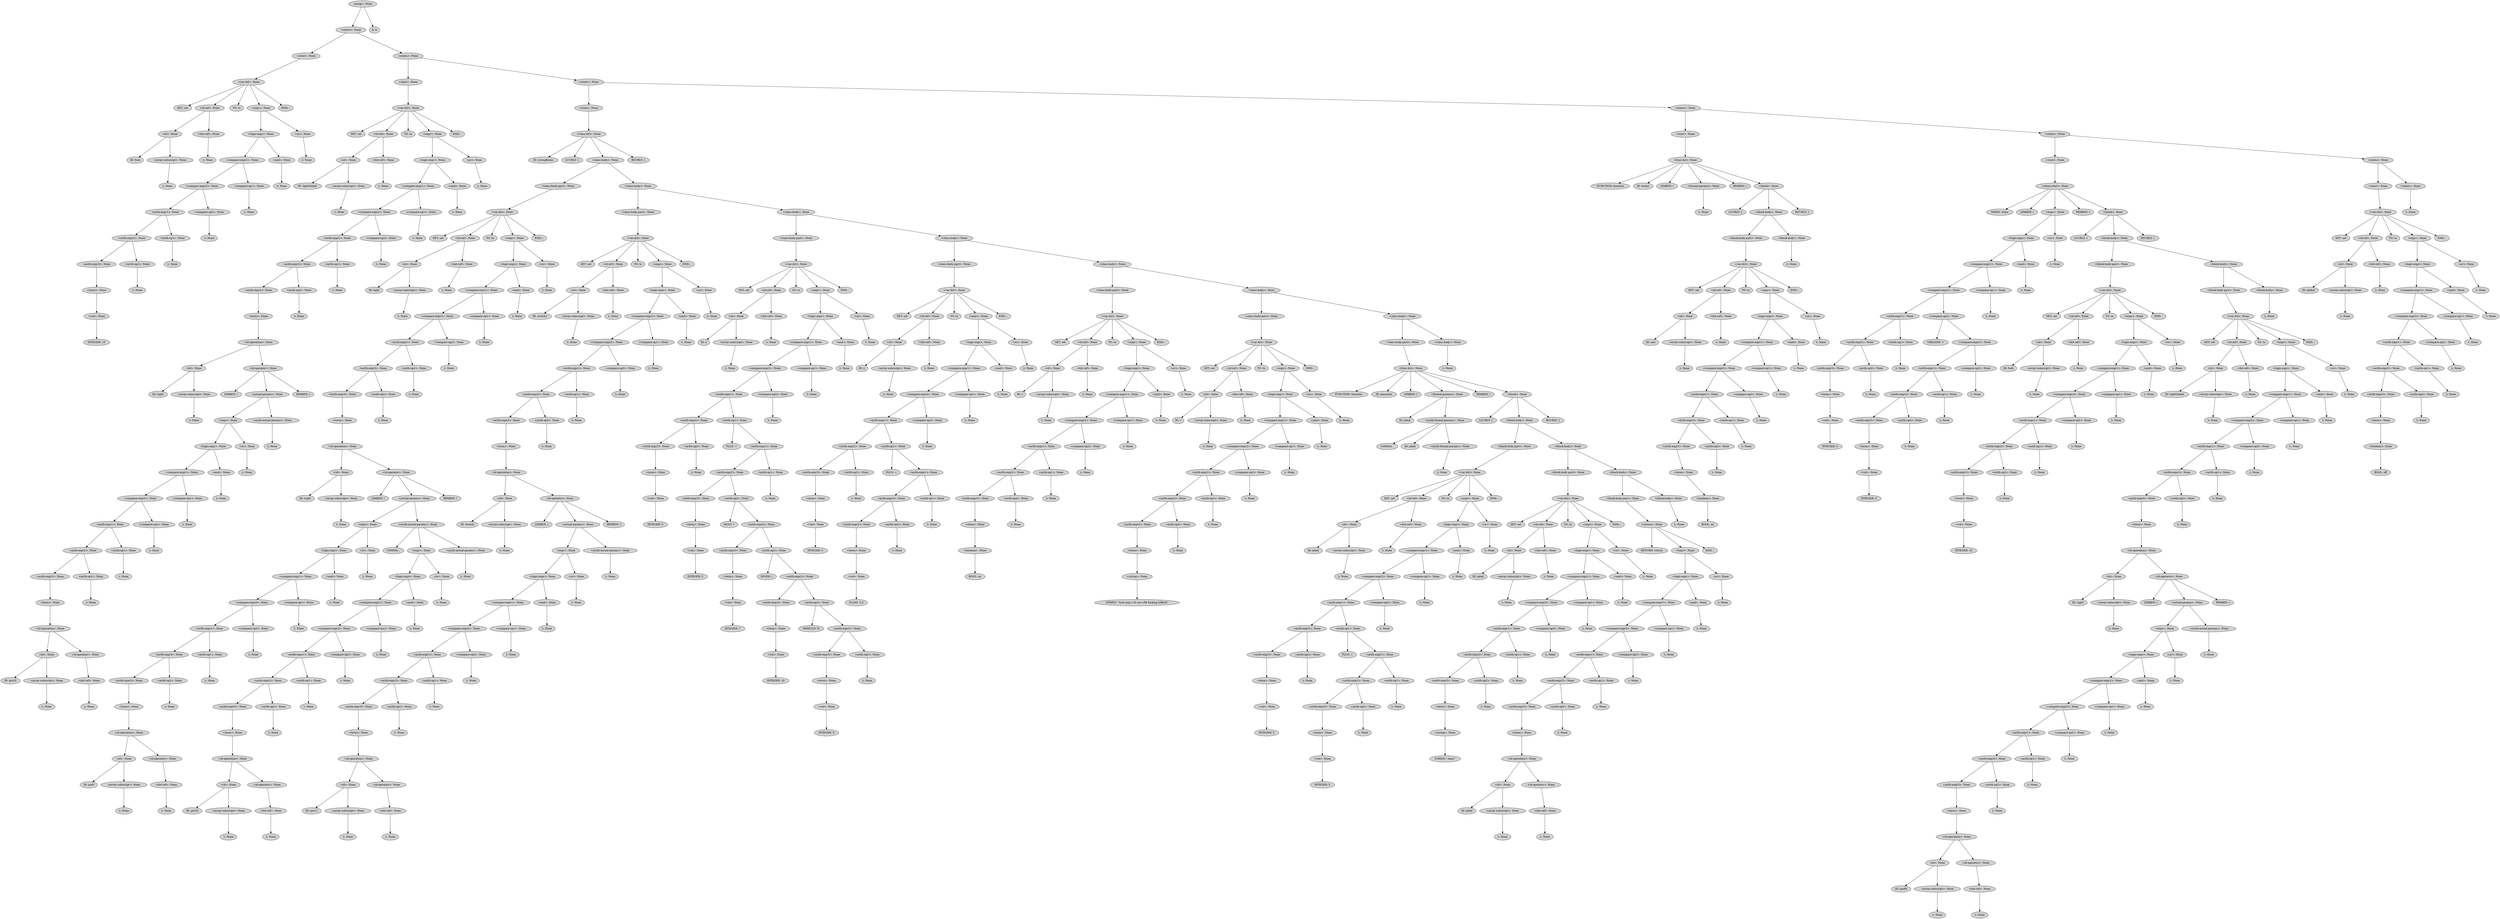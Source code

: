 digraph G {
	graph [ranksep=1.5 ratio=fill]
	node [style=filled]
	overlap=false
	2521478 [label="<prog>: None"]
	7948122 [label="<stmts>: None"]
	2521478 -> 7948122
	911782 [label="<stmt>: None"]
	7948122 -> 911782
	7365774 [label="<var-dcl>: None"]
	911782 -> 7365774
	375930 [label="SET: set"]
	7365774 -> 375930
	6530706 [label="<id-ref>: None"]
	7365774 -> 6530706
	3774801 [label="<id>: None"]
	6530706 -> 3774801
	2194928 [label="ID: fuck"]
	3774801 -> 2194928
	7685077 [label="<array-subscript>: None"]
	3774801 -> 7685077
	9398124 [label="λ: None"]
	7685077 -> 9398124
	5606238 [label="<dot-ref>: None"]
	6530706 -> 5606238
	160751 [label="λ: None"]
	5606238 -> 160751
	6100780 [label="TO: to"]
	7365774 -> 6100780
	7537770 [label="<expr>: None"]
	7365774 -> 7537770
	2451467 [label="<logic-expr>: None"]
	7537770 -> 2451467
	346808 [label="<compare-expr1>: None"]
	2451467 -> 346808
	837798 [label="<compare-expr2>: None"]
	346808 -> 837798
	8628989 [label="<arith-expr1>: None"]
	837798 -> 8628989
	5083544 [label="<arith-expr2>: None"]
	8628989 -> 5083544
	5029400 [label="<arith-expr3>: None"]
	5083544 -> 5029400
	3376065 [label="<term>: None"]
	5029400 -> 3376065
	3922105 [label="<val>: None"]
	3376065 -> 3922105
	7002134 [label="INTEGER: 10"]
	3922105 -> 7002134
	9356852 [label="<arith-op2>: None"]
	5083544 -> 9356852
	8850089 [label="λ: None"]
	9356852 -> 8850089
	9414137 [label="<arith-op1>: None"]
	8628989 -> 9414137
	7911734 [label="λ: None"]
	9414137 -> 7911734
	6466531 [label="<compare-op2>: None"]
	837798 -> 6466531
	8594336 [label="λ: None"]
	6466531 -> 8594336
	2203017 [label="<compare-op1>: None"]
	346808 -> 2203017
	3372826 [label="λ: None"]
	2203017 -> 3372826
	7101698 [label="<and>: None"]
	2451467 -> 7101698
	3434276 [label="λ: None"]
	7101698 -> 3434276
	1418199 [label="<or>: None"]
	7537770 -> 1418199
	2156157 [label="λ: None"]
	1418199 -> 2156157
	9827695 [label="END: ;"]
	7365774 -> 9827695
	1682882 [label="<stmts>: None"]
	7948122 -> 1682882
	7288453 [label="<stmt>: None"]
	1682882 -> 7288453
	5267410 [label="<var-dcl>: None"]
	7288453 -> 5267410
	5512005 [label="SET: set"]
	5267410 -> 5512005
	5049803 [label="<id-ref>: None"]
	5267410 -> 5049803
	6139929 [label="<id>: None"]
	5049803 -> 6139929
	7669255 [label="ID: lightGlobal"]
	6139929 -> 7669255
	4615911 [label="<array-subscript>: None"]
	6139929 -> 4615911
	6766557 [label="λ: None"]
	4615911 -> 6766557
	6594073 [label="<dot-ref>: None"]
	5049803 -> 6594073
	3913270 [label="λ: None"]
	6594073 -> 3913270
	6534123 [label="TO: to"]
	5267410 -> 6534123
	7724887 [label="<expr>: None"]
	5267410 -> 7724887
	8840496 [label="<logic-expr>: None"]
	7724887 -> 8840496
	5268642 [label="<compare-expr1>: None"]
	8840496 -> 5268642
	6594572 [label="<compare-expr2>: None"]
	5268642 -> 6594572
	4714583 [label="<arith-expr1>: None"]
	6594572 -> 4714583
	1092172 [label="<arith-expr2>: None"]
	4714583 -> 1092172
	4537802 [label="<arith-expr3>: None"]
	1092172 -> 4537802
	7396794 [label="<term>: None"]
	4537802 -> 7396794
	3898254 [label="<id-operation>: None"]
	7396794 -> 3898254
	9448556 [label="<id>: None"]
	3898254 -> 9448556
	1935501 [label="ID: Light"]
	9448556 -> 1935501
	9951717 [label="<array-subscript>: None"]
	9448556 -> 9951717
	4246742 [label="λ: None"]
	9951717 -> 4246742
	9736321 [label="<id-operator>: None"]
	3898254 -> 9736321
	5256137 [label="LPAREN: ("]
	9736321 -> 5256137
	2443441 [label="<actual-params>: None"]
	9736321 -> 2443441
	4982032 [label="<expr>: None"]
	2443441 -> 4982032
	7655921 [label="<logic-expr>: None"]
	4982032 -> 7655921
	6776845 [label="<compare-expr1>: None"]
	7655921 -> 6776845
	9263782 [label="<compare-expr2>: None"]
	6776845 -> 9263782
	3093545 [label="<arith-expr1>: None"]
	9263782 -> 3093545
	5232414 [label="<arith-expr2>: None"]
	3093545 -> 5232414
	8721236 [label="<arith-expr3>: None"]
	5232414 -> 8721236
	4278347 [label="<term>: None"]
	8721236 -> 4278347
	8818471 [label="<id-operation>: None"]
	4278347 -> 8818471
	3417083 [label="<id>: None"]
	8818471 -> 3417083
	2355292 [label="ID: pin10"]
	3417083 -> 2355292
	1102177 [label="<array-subscript>: None"]
	3417083 -> 1102177
	3218964 [label="λ: None"]
	1102177 -> 3218964
	114175 [label="<id-operator>: None"]
	8818471 -> 114175
	542270 [label="<dot-ref>: None"]
	114175 -> 542270
	6119327 [label="λ: None"]
	542270 -> 6119327
	1679901 [label="<arith-op2>: None"]
	5232414 -> 1679901
	6650334 [label="λ: None"]
	1679901 -> 6650334
	8599618 [label="<arith-op1>: None"]
	3093545 -> 8599618
	7094699 [label="λ: None"]
	8599618 -> 7094699
	2682709 [label="<compare-op2>: None"]
	9263782 -> 2682709
	7351044 [label="λ: None"]
	2682709 -> 7351044
	2335003 [label="<compare-op1>: None"]
	6776845 -> 2335003
	2213418 [label="λ: None"]
	2335003 -> 2213418
	4965824 [label="<and>: None"]
	7655921 -> 4965824
	6263454 [label="λ: None"]
	4965824 -> 6263454
	65622 [label="<or>: None"]
	4982032 -> 65622
	3315861 [label="λ: None"]
	65622 -> 3315861
	5107520 [label="<multi-actual-params>: None"]
	2443441 -> 5107520
	6578321 [label="λ: None"]
	5107520 -> 6578321
	8566644 [label="RPAREN: )"]
	9736321 -> 8566644
	5861949 [label="<arith-op2>: None"]
	1092172 -> 5861949
	403743 [label="λ: None"]
	5861949 -> 403743
	8779568 [label="<arith-op1>: None"]
	4714583 -> 8779568
	8409257 [label="λ: None"]
	8779568 -> 8409257
	494059 [label="<compare-op2>: None"]
	6594572 -> 494059
	562040 [label="λ: None"]
	494059 -> 562040
	82584 [label="<compare-op1>: None"]
	5268642 -> 82584
	9876294 [label="λ: None"]
	82584 -> 9876294
	5874689 [label="<and>: None"]
	8840496 -> 5874689
	2750435 [label="λ: None"]
	5874689 -> 2750435
	9826015 [label="<or>: None"]
	7724887 -> 9826015
	2903444 [label="λ: None"]
	9826015 -> 2903444
	8835102 [label="END: ;"]
	5267410 -> 8835102
	4666718 [label="<stmts>: None"]
	1682882 -> 4666718
	1402863 [label="<stmt>: None"]
	4666718 -> 1402863
	7258228 [label="<class-dcl>: None"]
	1402863 -> 7258228
	8317243 [label="ID: LivingRoom"]
	7258228 -> 8317243
	9160259 [label="LCURLY: {"]
	7258228 -> 9160259
	5150899 [label="<class-body>: None"]
	7258228 -> 5150899
	794257 [label="<class-body-part>: None"]
	5150899 -> 794257
	782314 [label="<var-dcl>: None"]
	794257 -> 782314
	4086749 [label="SET: set"]
	782314 -> 4086749
	9291254 [label="<id-ref>: None"]
	782314 -> 9291254
	2644480 [label="<id>: None"]
	9291254 -> 2644480
	5268136 [label="ID: light"]
	2644480 -> 5268136
	1130496 [label="<array-subscript>: None"]
	2644480 -> 1130496
	7425663 [label="λ: None"]
	1130496 -> 7425663
	7738601 [label="<dot-ref>: None"]
	9291254 -> 7738601
	5482901 [label="λ: None"]
	7738601 -> 5482901
	2694358 [label="TO: to"]
	782314 -> 2694358
	9649545 [label="<expr>: None"]
	782314 -> 9649545
	3614614 [label="<logic-expr>: None"]
	9649545 -> 3614614
	9488314 [label="<compare-expr1>: None"]
	3614614 -> 9488314
	1631534 [label="<compare-expr2>: None"]
	9488314 -> 1631534
	2159708 [label="<arith-expr1>: None"]
	1631534 -> 2159708
	6353596 [label="<arith-expr2>: None"]
	2159708 -> 6353596
	9217989 [label="<arith-expr3>: None"]
	6353596 -> 9217989
	8174399 [label="<term>: None"]
	9217989 -> 8174399
	3258080 [label="<id-operation>: None"]
	8174399 -> 3258080
	857164 [label="<id>: None"]
	3258080 -> 857164
	4593697 [label="ID: Light"]
	857164 -> 4593697
	5150769 [label="<array-subscript>: None"]
	857164 -> 5150769
	852577 [label="λ: None"]
	5150769 -> 852577
	2131011 [label="<id-operator>: None"]
	3258080 -> 2131011
	412368 [label="LPAREN: ("]
	2131011 -> 412368
	1370628 [label="<actual-params>: None"]
	2131011 -> 1370628
	9332737 [label="<expr>: None"]
	1370628 -> 9332737
	7400152 [label="<logic-expr>: None"]
	9332737 -> 7400152
	3692076 [label="<compare-expr1>: None"]
	7400152 -> 3692076
	2694058 [label="<compare-expr2>: None"]
	3692076 -> 2694058
	6575702 [label="<arith-expr1>: None"]
	2694058 -> 6575702
	3775615 [label="<arith-expr2>: None"]
	6575702 -> 3775615
	3656073 [label="<arith-expr3>: None"]
	3775615 -> 3656073
	9176948 [label="<term>: None"]
	3656073 -> 9176948
	3191589 [label="<id-operation>: None"]
	9176948 -> 3191589
	3630730 [label="<id>: None"]
	3191589 -> 3630730
	4238157 [label="ID: pin9"]
	3630730 -> 4238157
	2085907 [label="<array-subscript>: None"]
	3630730 -> 2085907
	6854700 [label="λ: None"]
	2085907 -> 6854700
	5842363 [label="<id-operator>: None"]
	3191589 -> 5842363
	9458681 [label="<dot-ref>: None"]
	5842363 -> 9458681
	4004825 [label="λ: None"]
	9458681 -> 4004825
	3756872 [label="<arith-op2>: None"]
	3775615 -> 3756872
	7735835 [label="λ: None"]
	3756872 -> 7735835
	8355576 [label="<arith-op1>: None"]
	6575702 -> 8355576
	2400618 [label="λ: None"]
	8355576 -> 2400618
	3419165 [label="<compare-op2>: None"]
	2694058 -> 3419165
	6673681 [label="λ: None"]
	3419165 -> 6673681
	2958396 [label="<compare-op1>: None"]
	3692076 -> 2958396
	4495014 [label="λ: None"]
	2958396 -> 4495014
	736012 [label="<and>: None"]
	7400152 -> 736012
	4067920 [label="λ: None"]
	736012 -> 4067920
	5359034 [label="<or>: None"]
	9332737 -> 5359034
	412116 [label="λ: None"]
	5359034 -> 412116
	5950318 [label="<multi-actual-params>: None"]
	1370628 -> 5950318
	251413 [label="COMMA: ,"]
	5950318 -> 251413
	879776 [label="<expr>: None"]
	5950318 -> 879776
	428300 [label="<logic-expr>: None"]
	879776 -> 428300
	410184 [label="<compare-expr1>: None"]
	428300 -> 410184
	3014312 [label="<compare-expr2>: None"]
	410184 -> 3014312
	2433701 [label="<arith-expr1>: None"]
	3014312 -> 2433701
	3791080 [label="<arith-expr2>: None"]
	2433701 -> 3791080
	6391850 [label="<arith-expr3>: None"]
	3791080 -> 6391850
	495742 [label="<term>: None"]
	6391850 -> 495742
	8717912 [label="<id-operation>: None"]
	495742 -> 8717912
	685103 [label="<id>: None"]
	8717912 -> 685103
	8547980 [label="ID: pin10"]
	685103 -> 8547980
	5920147 [label="<array-subscript>: None"]
	685103 -> 5920147
	8336905 [label="λ: None"]
	5920147 -> 8336905
	9706911 [label="<id-operator>: None"]
	8717912 -> 9706911
	6635813 [label="<dot-ref>: None"]
	9706911 -> 6635813
	6346077 [label="λ: None"]
	6635813 -> 6346077
	4600655 [label="<arith-op2>: None"]
	3791080 -> 4600655
	6300711 [label="λ: None"]
	4600655 -> 6300711
	4029862 [label="<arith-op1>: None"]
	2433701 -> 4029862
	4629625 [label="λ: None"]
	4029862 -> 4629625
	6361475 [label="<compare-op2>: None"]
	3014312 -> 6361475
	8263760 [label="λ: None"]
	6361475 -> 8263760
	8170526 [label="<compare-op1>: None"]
	410184 -> 8170526
	4369230 [label="λ: None"]
	8170526 -> 4369230
	1587710 [label="<and>: None"]
	428300 -> 1587710
	9992058 [label="λ: None"]
	1587710 -> 9992058
	4314985 [label="<or>: None"]
	879776 -> 4314985
	8734775 [label="λ: None"]
	4314985 -> 8734775
	3092128 [label="<multi-actual-params>: None"]
	5950318 -> 3092128
	9426302 [label="λ: None"]
	3092128 -> 9426302
	6409803 [label="RPAREN: )"]
	2131011 -> 6409803
	5047654 [label="<arith-op2>: None"]
	6353596 -> 5047654
	3227188 [label="λ: None"]
	5047654 -> 3227188
	9123877 [label="<arith-op1>: None"]
	2159708 -> 9123877
	8472000 [label="λ: None"]
	9123877 -> 8472000
	2579829 [label="<compare-op2>: None"]
	1631534 -> 2579829
	1360050 [label="λ: None"]
	2579829 -> 1360050
	3777223 [label="<compare-op1>: None"]
	9488314 -> 3777223
	3571412 [label="λ: None"]
	3777223 -> 3571412
	388825 [label="<and>: None"]
	3614614 -> 388825
	7487862 [label="λ: None"]
	388825 -> 7487862
	370664 [label="<or>: None"]
	9649545 -> 370664
	1716484 [label="λ: None"]
	370664 -> 1716484
	8901406 [label="END: ;"]
	782314 -> 8901406
	3371096 [label="<class-body>: None"]
	5150899 -> 3371096
	3271145 [label="<class-body-part>: None"]
	3371096 -> 3271145
	6648662 [label="<var-dcl>: None"]
	3271145 -> 6648662
	8336696 [label="SET: set"]
	6648662 -> 8336696
	2165143 [label="<id-ref>: None"]
	6648662 -> 2165143
	5336873 [label="<id>: None"]
	2165143 -> 5336873
	185514 [label="ID: switch1"]
	5336873 -> 185514
	1593224 [label="<array-subscript>: None"]
	5336873 -> 1593224
	8215281 [label="λ: None"]
	1593224 -> 8215281
	9633544 [label="<dot-ref>: None"]
	2165143 -> 9633544
	4791521 [label="λ: None"]
	9633544 -> 4791521
	3628192 [label="TO: to"]
	6648662 -> 3628192
	7204511 [label="<expr>: None"]
	6648662 -> 7204511
	1363842 [label="<logic-expr>: None"]
	7204511 -> 1363842
	7714173 [label="<compare-expr1>: None"]
	1363842 -> 7714173
	4392104 [label="<compare-expr2>: None"]
	7714173 -> 4392104
	9382557 [label="<arith-expr1>: None"]
	4392104 -> 9382557
	702554 [label="<arith-expr2>: None"]
	9382557 -> 702554
	8856935 [label="<arith-expr3>: None"]
	702554 -> 8856935
	6454639 [label="<term>: None"]
	8856935 -> 6454639
	9669758 [label="<id-operation>: None"]
	6454639 -> 9669758
	1408189 [label="<id>: None"]
	9669758 -> 1408189
	5396852 [label="ID: Switch"]
	1408189 -> 5396852
	1808879 [label="<array-subscript>: None"]
	1408189 -> 1808879
	9817046 [label="λ: None"]
	1808879 -> 9817046
	8902314 [label="<id-operator>: None"]
	9669758 -> 8902314
	5430501 [label="LPAREN: ("]
	8902314 -> 5430501
	6100220 [label="<actual-params>: None"]
	8902314 -> 6100220
	5653256 [label="<expr>: None"]
	6100220 -> 5653256
	8489141 [label="<logic-expr>: None"]
	5653256 -> 8489141
	5124232 [label="<compare-expr1>: None"]
	8489141 -> 5124232
	7486556 [label="<compare-expr2>: None"]
	5124232 -> 7486556
	7553760 [label="<arith-expr1>: None"]
	7486556 -> 7553760
	2529358 [label="<arith-expr2>: None"]
	7553760 -> 2529358
	7616324 [label="<arith-expr3>: None"]
	2529358 -> 7616324
	3502168 [label="<term>: None"]
	7616324 -> 3502168
	1926258 [label="<id-operation>: None"]
	3502168 -> 1926258
	1629562 [label="<id>: None"]
	1926258 -> 1629562
	3149442 [label="ID: pin11"]
	1629562 -> 3149442
	1160157 [label="<array-subscript>: None"]
	1629562 -> 1160157
	8644490 [label="λ: None"]
	1160157 -> 8644490
	7079725 [label="<id-operator>: None"]
	1926258 -> 7079725
	3677680 [label="<dot-ref>: None"]
	7079725 -> 3677680
	7686718 [label="λ: None"]
	3677680 -> 7686718
	3060928 [label="<arith-op2>: None"]
	2529358 -> 3060928
	5252149 [label="λ: None"]
	3060928 -> 5252149
	2467148 [label="<arith-op1>: None"]
	7553760 -> 2467148
	1650337 [label="λ: None"]
	2467148 -> 1650337
	4646033 [label="<compare-op2>: None"]
	7486556 -> 4646033
	2106192 [label="λ: None"]
	4646033 -> 2106192
	3917622 [label="<compare-op1>: None"]
	5124232 -> 3917622
	7101662 [label="λ: None"]
	3917622 -> 7101662
	9154534 [label="<and>: None"]
	8489141 -> 9154534
	9829264 [label="λ: None"]
	9154534 -> 9829264
	7269831 [label="<or>: None"]
	5653256 -> 7269831
	9087165 [label="λ: None"]
	7269831 -> 9087165
	4240028 [label="<multi-actual-params>: None"]
	6100220 -> 4240028
	1365454 [label="λ: None"]
	4240028 -> 1365454
	6038681 [label="RPAREN: )"]
	8902314 -> 6038681
	4576098 [label="<arith-op2>: None"]
	702554 -> 4576098
	8170073 [label="λ: None"]
	4576098 -> 8170073
	777039 [label="<arith-op1>: None"]
	9382557 -> 777039
	1514530 [label="λ: None"]
	777039 -> 1514530
	52756 [label="<compare-op2>: None"]
	4392104 -> 52756
	3466247 [label="λ: None"]
	52756 -> 3466247
	581070 [label="<compare-op1>: None"]
	7714173 -> 581070
	498826 [label="λ: None"]
	581070 -> 498826
	6891458 [label="<and>: None"]
	1363842 -> 6891458
	1662039 [label="λ: None"]
	6891458 -> 1662039
	8663674 [label="<or>: None"]
	7204511 -> 8663674
	8046315 [label="λ: None"]
	8663674 -> 8046315
	6358151 [label="END: ;"]
	6648662 -> 6358151
	2024079 [label="<class-body>: None"]
	3371096 -> 2024079
	1327339 [label="<class-body-part>: None"]
	2024079 -> 1327339
	444521 [label="<var-dcl>: None"]
	1327339 -> 444521
	5172172 [label="SET: set"]
	444521 -> 5172172
	2244393 [label="<id-ref>: None"]
	444521 -> 2244393
	9546576 [label="<id>: None"]
	2244393 -> 9546576
	1191669 [label="ID: x"]
	9546576 -> 1191669
	4263808 [label="<array-subscript>: None"]
	9546576 -> 4263808
	4970293 [label="λ: None"]
	4263808 -> 4970293
	3751765 [label="<dot-ref>: None"]
	2244393 -> 3751765
	2441781 [label="λ: None"]
	3751765 -> 2441781
	8608202 [label="TO: to"]
	444521 -> 8608202
	7986265 [label="<expr>: None"]
	444521 -> 7986265
	1836028 [label="<logic-expr>: None"]
	7986265 -> 1836028
	8350635 [label="<compare-expr1>: None"]
	1836028 -> 8350635
	4356456 [label="<compare-expr2>: None"]
	8350635 -> 4356456
	7765396 [label="<arith-expr1>: None"]
	4356456 -> 7765396
	1609947 [label="<arith-expr2>: None"]
	7765396 -> 1609947
	4639134 [label="<arith-expr3>: None"]
	1609947 -> 4639134
	835855 [label="<term>: None"]
	4639134 -> 835855
	1576727 [label="<val>: None"]
	835855 -> 1576727
	9853301 [label="INTEGER: 5"]
	1576727 -> 9853301
	2541156 [label="<arith-op2>: None"]
	1609947 -> 2541156
	2107872 [label="λ: None"]
	2541156 -> 2107872
	4667921 [label="<arith-op1>: None"]
	7765396 -> 4667921
	248278 [label="PLUS: +"]
	4667921 -> 248278
	2109019 [label="<arith-expr1>: None"]
	4667921 -> 2109019
	4315760 [label="<arith-expr2>: None"]
	2109019 -> 4315760
	2490670 [label="<arith-expr3>: None"]
	4315760 -> 2490670
	1108649 [label="<term>: None"]
	2490670 -> 1108649
	1576824 [label="<val>: None"]
	1108649 -> 1576824
	3460342 [label="INTEGER: 5"]
	1576824 -> 3460342
	9216558 [label="<arith-op2>: None"]
	4315760 -> 9216558
	4833797 [label="MULT: *"]
	9216558 -> 4833797
	7958151 [label="<arith-expr2>: None"]
	9216558 -> 7958151
	7373063 [label="<arith-expr3>: None"]
	7958151 -> 7373063
	9226041 [label="<term>: None"]
	7373063 -> 9226041
	5665231 [label="<val>: None"]
	9226041 -> 5665231
	1142551 [label="INTEGER: 7"]
	5665231 -> 1142551
	3878186 [label="<arith-op2>: None"]
	7958151 -> 3878186
	2974398 [label="DIVIDE: /"]
	3878186 -> 2974398
	9047936 [label="<arith-expr2>: None"]
	3878186 -> 9047936
	781222 [label="<arith-expr3>: None"]
	9047936 -> 781222
	8203374 [label="<term>: None"]
	781222 -> 8203374
	1216775 [label="<val>: None"]
	8203374 -> 1216775
	7001532 [label="INTEGER: 10"]
	1216775 -> 7001532
	1010207 [label="<arith-op2>: None"]
	9047936 -> 1010207
	1088414 [label="MODULO: %"]
	1010207 -> 1088414
	6317667 [label="<arith-expr2>: None"]
	1010207 -> 6317667
	6539404 [label="<arith-expr3>: None"]
	6317667 -> 6539404
	8421181 [label="<term>: None"]
	6539404 -> 8421181
	6271949 [label="<val>: None"]
	8421181 -> 6271949
	7235010 [label="INTEGER: 3"]
	6271949 -> 7235010
	348456 [label="<arith-op2>: None"]
	6317667 -> 348456
	6692866 [label="λ: None"]
	348456 -> 6692866
	4898173 [label="<arith-op1>: None"]
	2109019 -> 4898173
	6019364 [label="λ: None"]
	4898173 -> 6019364
	5520248 [label="<compare-op2>: None"]
	4356456 -> 5520248
	1594648 [label="λ: None"]
	5520248 -> 1594648
	1250387 [label="<compare-op1>: None"]
	8350635 -> 1250387
	7657367 [label="λ: None"]
	1250387 -> 7657367
	5317199 [label="<and>: None"]
	1836028 -> 5317199
	4654996 [label="λ: None"]
	5317199 -> 4654996
	310610 [label="<or>: None"]
	7986265 -> 310610
	2144956 [label="λ: None"]
	310610 -> 2144956
	5111794 [label="END: ;"]
	444521 -> 5111794
	4636339 [label="<class-body>: None"]
	2024079 -> 4636339
	2864723 [label="<class-body-part>: None"]
	4636339 -> 2864723
	3814389 [label="<var-dcl>: None"]
	2864723 -> 3814389
	1759595 [label="SET: set"]
	3814389 -> 1759595
	6817164 [label="<id-ref>: None"]
	3814389 -> 6817164
	2124018 [label="<id>: None"]
	6817164 -> 2124018
	6406637 [label="ID: y"]
	2124018 -> 6406637
	6271597 [label="<array-subscript>: None"]
	2124018 -> 6271597
	2556355 [label="λ: None"]
	6271597 -> 2556355
	2067046 [label="<dot-ref>: None"]
	6817164 -> 2067046
	909358 [label="λ: None"]
	2067046 -> 909358
	1788187 [label="TO: to"]
	3814389 -> 1788187
	8453085 [label="<expr>: None"]
	3814389 -> 8453085
	4015989 [label="<logic-expr>: None"]
	8453085 -> 4015989
	5558737 [label="<compare-expr1>: None"]
	4015989 -> 5558737
	4692436 [label="<compare-expr2>: None"]
	5558737 -> 4692436
	6396540 [label="<arith-expr1>: None"]
	4692436 -> 6396540
	1698143 [label="<arith-expr2>: None"]
	6396540 -> 1698143
	2855710 [label="<arith-expr3>: None"]
	1698143 -> 2855710
	3456627 [label="<term>: None"]
	2855710 -> 3456627
	9987237 [label="<val>: None"]
	3456627 -> 9987237
	8295435 [label="INTEGER: 5"]
	9987237 -> 8295435
	6180105 [label="<arith-op2>: None"]
	1698143 -> 6180105
	5610595 [label="λ: None"]
	6180105 -> 5610595
	7260178 [label="<arith-op1>: None"]
	6396540 -> 7260178
	9561987 [label="PLUS: +"]
	7260178 -> 9561987
	1440835 [label="<arith-expr1>: None"]
	7260178 -> 1440835
	1251648 [label="<arith-expr2>: None"]
	1440835 -> 1251648
	4097177 [label="<arith-expr3>: None"]
	1251648 -> 4097177
	1479904 [label="<term>: None"]
	4097177 -> 1479904
	3996150 [label="<val>: None"]
	1479904 -> 3996150
	6856551 [label="FLOAT: 5.5"]
	3996150 -> 6856551
	8768946 [label="<arith-op2>: None"]
	1251648 -> 8768946
	9297422 [label="λ: None"]
	8768946 -> 9297422
	5889596 [label="<arith-op1>: None"]
	1440835 -> 5889596
	4701736 [label="λ: None"]
	5889596 -> 4701736
	923156 [label="<compare-op2>: None"]
	4692436 -> 923156
	5367433 [label="λ: None"]
	923156 -> 5367433
	3408044 [label="<compare-op1>: None"]
	5558737 -> 3408044
	5360916 [label="λ: None"]
	3408044 -> 5360916
	2367561 [label="<and>: None"]
	4015989 -> 2367561
	7554838 [label="λ: None"]
	2367561 -> 7554838
	6108578 [label="<or>: None"]
	8453085 -> 6108578
	7777424 [label="λ: None"]
	6108578 -> 7777424
	1868125 [label="END: ;"]
	3814389 -> 1868125
	9256164 [label="<class-body>: None"]
	4636339 -> 9256164
	2555058 [label="<class-body-part>: None"]
	9256164 -> 2555058
	5198018 [label="<var-dcl>: None"]
	2555058 -> 5198018
	1276360 [label="SET: set"]
	5198018 -> 1276360
	4799728 [label="<id-ref>: None"]
	5198018 -> 4799728
	7839953 [label="<id>: None"]
	4799728 -> 7839953
	8491067 [label="ID: z"]
	7839953 -> 8491067
	896954 [label="<array-subscript>: None"]
	7839953 -> 896954
	9769797 [label="λ: None"]
	896954 -> 9769797
	9127496 [label="<dot-ref>: None"]
	4799728 -> 9127496
	5203278 [label="λ: None"]
	9127496 -> 5203278
	8974439 [label="TO: to"]
	5198018 -> 8974439
	5955845 [label="<expr>: None"]
	5198018 -> 5955845
	8878532 [label="<logic-expr>: None"]
	5955845 -> 8878532
	4775814 [label="<compare-expr1>: None"]
	8878532 -> 4775814
	462554 [label="<compare-expr2>: None"]
	4775814 -> 462554
	2700471 [label="<arith-expr1>: None"]
	462554 -> 2700471
	1407138 [label="<arith-expr2>: None"]
	2700471 -> 1407138
	7950069 [label="<arith-expr3>: None"]
	1407138 -> 7950069
	6396232 [label="<term>: None"]
	7950069 -> 6396232
	6966511 [label="<boolean>: None"]
	6396232 -> 6966511
	4381704 [label="BOOL: on"]
	6966511 -> 4381704
	2876515 [label="<arith-op2>: None"]
	1407138 -> 2876515
	8977950 [label="λ: None"]
	2876515 -> 8977950
	3148890 [label="<arith-op1>: None"]
	2700471 -> 3148890
	7679902 [label="λ: None"]
	3148890 -> 7679902
	9656696 [label="<compare-op2>: None"]
	462554 -> 9656696
	5300837 [label="λ: None"]
	9656696 -> 5300837
	350370 [label="<compare-op1>: None"]
	4775814 -> 350370
	4932671 [label="λ: None"]
	350370 -> 4932671
	3450739 [label="<and>: None"]
	8878532 -> 3450739
	9536956 [label="λ: None"]
	3450739 -> 9536956
	9102079 [label="<or>: None"]
	5955845 -> 9102079
	5888023 [label="λ: None"]
	9102079 -> 5888023
	7402059 [label="END: ;"]
	5198018 -> 7402059
	6049018 [label="<class-body>: None"]
	9256164 -> 6049018
	6043077 [label="<class-body-part>: None"]
	6049018 -> 6043077
	5593356 [label="<var-dcl>: None"]
	6043077 -> 5593356
	4776846 [label="SET: set"]
	5593356 -> 4776846
	2854079 [label="<id-ref>: None"]
	5593356 -> 2854079
	919210 [label="<id>: None"]
	2854079 -> 919210
	4150671 [label="ID: v"]
	919210 -> 4150671
	7262190 [label="<array-subscript>: None"]
	919210 -> 7262190
	480681 [label="λ: None"]
	7262190 -> 480681
	7894132 [label="<dot-ref>: None"]
	2854079 -> 7894132
	18085 [label="λ: None"]
	7894132 -> 18085
	1309673 [label="TO: to"]
	5593356 -> 1309673
	7069159 [label="<expr>: None"]
	5593356 -> 7069159
	3981275 [label="<logic-expr>: None"]
	7069159 -> 3981275
	7022269 [label="<compare-expr1>: None"]
	3981275 -> 7022269
	4750530 [label="<compare-expr2>: None"]
	7022269 -> 4750530
	1334281 [label="<arith-expr1>: None"]
	4750530 -> 1334281
	8630015 [label="<arith-expr2>: None"]
	1334281 -> 8630015
	2809372 [label="<arith-expr3>: None"]
	8630015 -> 2809372
	3386037 [label="<term>: None"]
	2809372 -> 3386037
	9089658 [label="<string>: None"]
	3386037 -> 9089658
	1498984 [label="STRING: \"fuck mig i rÃ¸ven sÃ¥ fucking hÃ¥rdt\""]
	9089658 -> 1498984
	8477888 [label="<arith-op2>: None"]
	8630015 -> 8477888
	8201018 [label="λ: None"]
	8477888 -> 8201018
	1952342 [label="<arith-op1>: None"]
	1334281 -> 1952342
	3511006 [label="λ: None"]
	1952342 -> 3511006
	8695760 [label="<compare-op2>: None"]
	4750530 -> 8695760
	7230949 [label="λ: None"]
	8695760 -> 7230949
	8722895 [label="<compare-op1>: None"]
	7022269 -> 8722895
	8757820 [label="λ: None"]
	8722895 -> 8757820
	7048893 [label="<and>: None"]
	3981275 -> 7048893
	3891847 [label="λ: None"]
	7048893 -> 3891847
	4081705 [label="<or>: None"]
	7069159 -> 4081705
	7339192 [label="λ: None"]
	4081705 -> 7339192
	2743365 [label="END: ;"]
	5593356 -> 2743365
	1418642 [label="<class-body>: None"]
	6049018 -> 1418642
	4211742 [label="<class-body-part>: None"]
	1418642 -> 4211742
	3141289 [label="<func-dcl>: None"]
	4211742 -> 3141289
	6115204 [label="FUNCTION: function"]
	3141289 -> 6115204
	8870371 [label="ID: jenerator"]
	3141289 -> 8870371
	1345168 [label="LPAREN: ("]
	3141289 -> 1345168
	7698074 [label="<formal-params>: None"]
	3141289 -> 7698074
	6293481 [label="ID: jebat"]
	7698074 -> 6293481
	2765012 [label="<multi-formal-params>: None"]
	7698074 -> 2765012
	2737453 [label="COMMA: ,"]
	2765012 -> 2737453
	4287245 [label="ID: jabat"]
	2765012 -> 4287245
	6817958 [label="<multi-formal-params>: None"]
	2765012 -> 6817958
	1418848 [label="λ: None"]
	6817958 -> 1418848
	7088009 [label="RPAREN: )"]
	3141289 -> 7088009
	641485 [label="<block>: None"]
	3141289 -> 641485
	9014504 [label="LCURLY: {"]
	641485 -> 9014504
	7034498 [label="<block-body>: None"]
	641485 -> 7034498
	2884986 [label="<block-body-part>: None"]
	7034498 -> 2884986
	347533 [label="<var-dcl>: None"]
	2884986 -> 347533
	1620615 [label="SET: set"]
	347533 -> 1620615
	1378294 [label="<id-ref>: None"]
	347533 -> 1378294
	7451337 [label="<id>: None"]
	1378294 -> 7451337
	5751351 [label="ID: jebat"]
	7451337 -> 5751351
	4344784 [label="<array-subscript>: None"]
	7451337 -> 4344784
	1269944 [label="λ: None"]
	4344784 -> 1269944
	8597108 [label="<dot-ref>: None"]
	1378294 -> 8597108
	5345922 [label="λ: None"]
	8597108 -> 5345922
	8271119 [label="TO: to"]
	347533 -> 8271119
	6295216 [label="<expr>: None"]
	347533 -> 6295216
	4622289 [label="<logic-expr>: None"]
	6295216 -> 4622289
	9627047 [label="<compare-expr1>: None"]
	4622289 -> 9627047
	3709441 [label="<compare-expr2>: None"]
	9627047 -> 3709441
	1661621 [label="<arith-expr1>: None"]
	3709441 -> 1661621
	2856322 [label="<arith-expr2>: None"]
	1661621 -> 2856322
	523152 [label="<arith-expr3>: None"]
	2856322 -> 523152
	430963 [label="<term>: None"]
	523152 -> 430963
	2552468 [label="<val>: None"]
	430963 -> 2552468
	549160 [label="INTEGER: 5"]
	2552468 -> 549160
	3400271 [label="<arith-op2>: None"]
	2856322 -> 3400271
	360351 [label="λ: None"]
	3400271 -> 360351
	9149387 [label="<arith-op1>: None"]
	1661621 -> 9149387
	2957851 [label="PLUS: +"]
	9149387 -> 2957851
	7259877 [label="<arith-expr1>: None"]
	9149387 -> 7259877
	1629227 [label="<arith-expr2>: None"]
	7259877 -> 1629227
	5521905 [label="<arith-expr3>: None"]
	1629227 -> 5521905
	8389430 [label="<term>: None"]
	5521905 -> 8389430
	8455115 [label="<val>: None"]
	8389430 -> 8455115
	8464839 [label="INTEGER: 5"]
	8455115 -> 8464839
	9441150 [label="<arith-op2>: None"]
	1629227 -> 9441150
	4606079 [label="λ: None"]
	9441150 -> 4606079
	3498051 [label="<arith-op1>: None"]
	7259877 -> 3498051
	9391085 [label="λ: None"]
	3498051 -> 9391085
	2391007 [label="<compare-op2>: None"]
	3709441 -> 2391007
	7352248 [label="λ: None"]
	2391007 -> 7352248
	2198499 [label="<compare-op1>: None"]
	9627047 -> 2198499
	6112042 [label="λ: None"]
	2198499 -> 6112042
	8091860 [label="<and>: None"]
	4622289 -> 8091860
	4974068 [label="λ: None"]
	8091860 -> 4974068
	3155285 [label="<or>: None"]
	6295216 -> 3155285
	8013550 [label="λ: None"]
	3155285 -> 8013550
	7944285 [label="END: ;"]
	347533 -> 7944285
	4678298 [label="<block-body>: None"]
	7034498 -> 4678298
	9184344 [label="<block-body-part>: None"]
	4678298 -> 9184344
	7764675 [label="<var-dcl>: None"]
	9184344 -> 7764675
	8884615 [label="SET: set"]
	7764675 -> 8884615
	465692 [label="<id-ref>: None"]
	7764675 -> 465692
	5743722 [label="<id>: None"]
	465692 -> 5743722
	5546351 [label="ID: jabat"]
	5743722 -> 5546351
	9636944 [label="<array-subscript>: None"]
	5743722 -> 9636944
	7346320 [label="λ: None"]
	9636944 -> 7346320
	2302657 [label="<dot-ref>: None"]
	465692 -> 2302657
	8992965 [label="λ: None"]
	2302657 -> 8992965
	4585702 [label="TO: to"]
	7764675 -> 4585702
	2974518 [label="<expr>: None"]
	7764675 -> 2974518
	5889598 [label="<logic-expr>: None"]
	2974518 -> 5889598
	5809927 [label="<compare-expr1>: None"]
	5889598 -> 5809927
	3328753 [label="<compare-expr2>: None"]
	5809927 -> 3328753
	6888494 [label="<arith-expr1>: None"]
	3328753 -> 6888494
	8925389 [label="<arith-expr2>: None"]
	6888494 -> 8925389
	725084 [label="<arith-expr3>: None"]
	8925389 -> 725084
	4265718 [label="<term>: None"]
	725084 -> 4265718
	9916081 [label="<string>: None"]
	4265718 -> 9916081
	499586 [label="STRING: \"Anus\""]
	9916081 -> 499586
	9306581 [label="<arith-op2>: None"]
	8925389 -> 9306581
	8619046 [label="λ: None"]
	9306581 -> 8619046
	9110407 [label="<arith-op1>: None"]
	6888494 -> 9110407
	1970891 [label="λ: None"]
	9110407 -> 1970891
	7606757 [label="<compare-op2>: None"]
	3328753 -> 7606757
	388560 [label="λ: None"]
	7606757 -> 388560
	1650269 [label="<compare-op1>: None"]
	5809927 -> 1650269
	4909502 [label="λ: None"]
	1650269 -> 4909502
	6952398 [label="<and>: None"]
	5889598 -> 6952398
	1065470 [label="λ: None"]
	6952398 -> 1065470
	1719649 [label="<or>: None"]
	2974518 -> 1719649
	7062865 [label="λ: None"]
	1719649 -> 7062865
	862211 [label="END: ;"]
	7764675 -> 862211
	4211166 [label="<block-body>: None"]
	4678298 -> 4211166
	9131332 [label="<block-body-part>: None"]
	4211166 -> 9131332
	8114242 [label="<return>: None"]
	9131332 -> 8114242
	1822206 [label="RETURN: return"]
	8114242 -> 1822206
	8578370 [label="<expr>: None"]
	8114242 -> 8578370
	5296339 [label="<logic-expr>: None"]
	8578370 -> 5296339
	6961121 [label="<compare-expr1>: None"]
	5296339 -> 6961121
	2215446 [label="<compare-expr2>: None"]
	6961121 -> 2215446
	8410488 [label="<arith-expr1>: None"]
	2215446 -> 8410488
	1291201 [label="<arith-expr2>: None"]
	8410488 -> 1291201
	2369526 [label="<arith-expr3>: None"]
	1291201 -> 2369526
	8705530 [label="<term>: None"]
	2369526 -> 8705530
	9284569 [label="<id-operation>: None"]
	8705530 -> 9284569
	2301448 [label="<id>: None"]
	9284569 -> 2301448
	9095223 [label="ID: jebat"]
	2301448 -> 9095223
	3936090 [label="<array-subscript>: None"]
	2301448 -> 3936090
	1865557 [label="λ: None"]
	3936090 -> 1865557
	7790786 [label="<id-operator>: None"]
	9284569 -> 7790786
	469086 [label="<dot-ref>: None"]
	7790786 -> 469086
	6452765 [label="λ: None"]
	469086 -> 6452765
	3740350 [label="<arith-op2>: None"]
	1291201 -> 3740350
	7361635 [label="λ: None"]
	3740350 -> 7361635
	9403562 [label="<arith-op1>: None"]
	8410488 -> 9403562
	9833668 [label="λ: None"]
	9403562 -> 9833668
	3515858 [label="<compare-op2>: None"]
	2215446 -> 3515858
	3734319 [label="λ: None"]
	3515858 -> 3734319
	4746654 [label="<compare-op1>: None"]
	6961121 -> 4746654
	2272845 [label="λ: None"]
	4746654 -> 2272845
	201326 [label="<and>: None"]
	5296339 -> 201326
	7441594 [label="λ: None"]
	201326 -> 7441594
	5549637 [label="<or>: None"]
	8578370 -> 5549637
	2900262 [label="λ: None"]
	5549637 -> 2900262
	9203179 [label="END: ;"]
	8114242 -> 9203179
	7857833 [label="<block-body>: None"]
	4211166 -> 7857833
	9612008 [label="λ: None"]
	7857833 -> 9612008
	6136765 [label="RCURLY: }"]
	641485 -> 6136765
	962130 [label="<class-body>: None"]
	1418642 -> 962130
	4717154 [label="λ: None"]
	962130 -> 4717154
	5711779 [label="RCURLY: }"]
	7258228 -> 5711779
	2555931 [label="<stmts>: None"]
	4666718 -> 2555931
	9428993 [label="<stmt>: None"]
	2555931 -> 9428993
	6847449 [label="<func-dcl>: None"]
	9428993 -> 6847449
	8992219 [label="FUNCTION: function"]
	6847449 -> 8992219
	8440847 [label="ID: tester"]
	6847449 -> 8440847
	6352965 [label="LPAREN: ("]
	6847449 -> 6352965
	4980914 [label="<formal-params>: None"]
	6847449 -> 4980914
	5579843 [label="λ: None"]
	4980914 -> 5579843
	2943263 [label="RPAREN: )"]
	6847449 -> 2943263
	8248550 [label="<block>: None"]
	6847449 -> 8248550
	4260335 [label="LCURLY: {"]
	8248550 -> 4260335
	5985330 [label="<block-body>: None"]
	8248550 -> 5985330
	6588667 [label="<block-body-part>: None"]
	5985330 -> 6588667
	5979511 [label="<var-dcl>: None"]
	6588667 -> 5979511
	3540699 [label="SET: set"]
	5979511 -> 3540699
	6720236 [label="<id-ref>: None"]
	5979511 -> 6720236
	7474888 [label="<id>: None"]
	6720236 -> 7474888
	6791037 [label="ID: nou"]
	7474888 -> 6791037
	8559988 [label="<array-subscript>: None"]
	7474888 -> 8559988
	5294090 [label="λ: None"]
	8559988 -> 5294090
	5821084 [label="<dot-ref>: None"]
	6720236 -> 5821084
	2871923 [label="λ: None"]
	5821084 -> 2871923
	3993024 [label="TO: to"]
	5979511 -> 3993024
	6069616 [label="<expr>: None"]
	5979511 -> 6069616
	4363687 [label="<logic-expr>: None"]
	6069616 -> 4363687
	956947 [label="<compare-expr1>: None"]
	4363687 -> 956947
	5861822 [label="<compare-expr2>: None"]
	956947 -> 5861822
	757819 [label="<arith-expr1>: None"]
	5861822 -> 757819
	1613775 [label="<arith-expr2>: None"]
	757819 -> 1613775
	7657661 [label="<arith-expr3>: None"]
	1613775 -> 7657661
	8191757 [label="<term>: None"]
	7657661 -> 8191757
	1376888 [label="<boolean>: None"]
	8191757 -> 1376888
	4051325 [label="BOOL: on"]
	1376888 -> 4051325
	6288582 [label="<arith-op2>: None"]
	1613775 -> 6288582
	9589944 [label="λ: None"]
	6288582 -> 9589944
	7390157 [label="<arith-op1>: None"]
	757819 -> 7390157
	3512835 [label="λ: None"]
	7390157 -> 3512835
	8833491 [label="<compare-op2>: None"]
	5861822 -> 8833491
	1405679 [label="λ: None"]
	8833491 -> 1405679
	8865093 [label="<compare-op1>: None"]
	956947 -> 8865093
	3903161 [label="λ: None"]
	8865093 -> 3903161
	6306479 [label="<and>: None"]
	4363687 -> 6306479
	5440484 [label="λ: None"]
	6306479 -> 5440484
	2980726 [label="<or>: None"]
	6069616 -> 2980726
	9672706 [label="λ: None"]
	2980726 -> 9672706
	2795078 [label="END: ;"]
	5979511 -> 2795078
	2904609 [label="<block-body>: None"]
	5985330 -> 2904609
	1288647 [label="λ: None"]
	2904609 -> 1288647
	3929613 [label="RCURLY: }"]
	8248550 -> 3929613
	2810328 [label="<stmts>: None"]
	2555931 -> 2810328
	4531570 [label="<stmt>: None"]
	2810328 -> 4531570
	5069427 [label="<when-stmt>: None"]
	4531570 -> 5069427
	9335865 [label="WHEN: when"]
	5069427 -> 9335865
	4023616 [label="LPAREN: ("]
	5069427 -> 4023616
	4175769 [label="<expr>: None"]
	5069427 -> 4175769
	8976444 [label="<logic-expr>: None"]
	4175769 -> 8976444
	6913432 [label="<compare-expr1>: None"]
	8976444 -> 6913432
	99127 [label="<compare-expr2>: None"]
	6913432 -> 99127
	1109265 [label="<arith-expr1>: None"]
	99127 -> 1109265
	9726537 [label="<arith-expr2>: None"]
	1109265 -> 9726537
	3867549 [label="<arith-expr3>: None"]
	9726537 -> 3867549
	1227684 [label="<term>: None"]
	3867549 -> 1227684
	8547195 [label="<val>: None"]
	1227684 -> 8547195
	6963040 [label="INTEGER: 5"]
	8547195 -> 6963040
	5728281 [label="<arith-op2>: None"]
	9726537 -> 5728281
	2861144 [label="λ: None"]
	5728281 -> 2861144
	9261510 [label="<arith-op1>: None"]
	1109265 -> 9261510
	5837970 [label="λ: None"]
	9261510 -> 5837970
	1446808 [label="<compare-op2>: None"]
	99127 -> 1446808
	871199 [label="GREATER: >"]
	1446808 -> 871199
	4025938 [label="<compare-expr2>: None"]
	1446808 -> 4025938
	5934238 [label="<arith-expr1>: None"]
	4025938 -> 5934238
	1682498 [label="<arith-expr2>: None"]
	5934238 -> 1682498
	1371192 [label="<arith-expr3>: None"]
	1682498 -> 1371192
	3988760 [label="<term>: None"]
	1371192 -> 3988760
	2914084 [label="<val>: None"]
	3988760 -> 2914084
	3947599 [label="INTEGER: 4"]
	2914084 -> 3947599
	9756595 [label="<arith-op2>: None"]
	1682498 -> 9756595
	6770006 [label="λ: None"]
	9756595 -> 6770006
	4705606 [label="<arith-op1>: None"]
	5934238 -> 4705606
	4174203 [label="λ: None"]
	4705606 -> 4174203
	6753148 [label="<compare-op2>: None"]
	4025938 -> 6753148
	8204239 [label="λ: None"]
	6753148 -> 8204239
	7778403 [label="<compare-op1>: None"]
	6913432 -> 7778403
	7563 [label="λ: None"]
	7778403 -> 7563
	9804803 [label="<and>: None"]
	8976444 -> 9804803
	8425781 [label="λ: None"]
	9804803 -> 8425781
	9306644 [label="<or>: None"]
	4175769 -> 9306644
	6512723 [label="λ: None"]
	9306644 -> 6512723
	5907205 [label="RPAREN: )"]
	5069427 -> 5907205
	5091916 [label="<block>: None"]
	5069427 -> 5091916
	5491802 [label="LCURLY: {"]
	5091916 -> 5491802
	8945100 [label="<block-body>: None"]
	5091916 -> 8945100
	9093931 [label="<block-body-part>: None"]
	8945100 -> 9093931
	9934805 [label="<var-dcl>: None"]
	9093931 -> 9934805
	4921577 [label="SET: set"]
	9934805 -> 4921577
	1283710 [label="<id-ref>: None"]
	9934805 -> 1283710
	1121449 [label="<id>: None"]
	1283710 -> 1121449
	2400047 [label="ID: fuck"]
	1121449 -> 2400047
	53435 [label="<array-subscript>: None"]
	1121449 -> 53435
	3175320 [label="λ: None"]
	53435 -> 3175320
	761321 [label="<dot-ref>: None"]
	1283710 -> 761321
	1675689 [label="λ: None"]
	761321 -> 1675689
	2825244 [label="TO: to"]
	9934805 -> 2825244
	2495641 [label="<expr>: None"]
	9934805 -> 2495641
	9141368 [label="<logic-expr>: None"]
	2495641 -> 9141368
	2343845 [label="<compare-expr1>: None"]
	9141368 -> 2343845
	1821456 [label="<compare-expr2>: None"]
	2343845 -> 1821456
	5781001 [label="<arith-expr1>: None"]
	1821456 -> 5781001
	5741899 [label="<arith-expr2>: None"]
	5781001 -> 5741899
	447105 [label="<arith-expr3>: None"]
	5741899 -> 447105
	5104099 [label="<term>: None"]
	447105 -> 5104099
	5319908 [label="<val>: None"]
	5104099 -> 5319908
	4413167 [label="INTEGER: 15"]
	5319908 -> 4413167
	7919549 [label="<arith-op2>: None"]
	5741899 -> 7919549
	2687464 [label="λ: None"]
	7919549 -> 2687464
	7140337 [label="<arith-op1>: None"]
	5781001 -> 7140337
	5745108 [label="λ: None"]
	7140337 -> 5745108
	1243253 [label="<compare-op2>: None"]
	1821456 -> 1243253
	9495529 [label="λ: None"]
	1243253 -> 9495529
	269389 [label="<compare-op1>: None"]
	2343845 -> 269389
	8398778 [label="λ: None"]
	269389 -> 8398778
	7667676 [label="<and>: None"]
	9141368 -> 7667676
	9265273 [label="λ: None"]
	7667676 -> 9265273
	3306991 [label="<or>: None"]
	2495641 -> 3306991
	191973 [label="λ: None"]
	3306991 -> 191973
	9312137 [label="END: ;"]
	9934805 -> 9312137
	7531624 [label="<block-body>: None"]
	8945100 -> 7531624
	7539565 [label="<block-body-part>: None"]
	7531624 -> 7539565
	2610770 [label="<var-dcl>: None"]
	7539565 -> 2610770
	5320025 [label="SET: set"]
	2610770 -> 5320025
	1276121 [label="<id-ref>: None"]
	2610770 -> 1276121
	430479 [label="<id>: None"]
	1276121 -> 430479
	9591252 [label="ID: lightGlobal"]
	430479 -> 9591252
	8794474 [label="<array-subscript>: None"]
	430479 -> 8794474
	3939231 [label="λ: None"]
	8794474 -> 3939231
	5178617 [label="<dot-ref>: None"]
	1276121 -> 5178617
	5332856 [label="λ: None"]
	5178617 -> 5332856
	3263136 [label="TO: to"]
	2610770 -> 3263136
	4289948 [label="<expr>: None"]
	2610770 -> 4289948
	6091259 [label="<logic-expr>: None"]
	4289948 -> 6091259
	8887598 [label="<compare-expr1>: None"]
	6091259 -> 8887598
	3863025 [label="<compare-expr2>: None"]
	8887598 -> 3863025
	6228455 [label="<arith-expr1>: None"]
	3863025 -> 6228455
	2018868 [label="<arith-expr2>: None"]
	6228455 -> 2018868
	2631390 [label="<arith-expr3>: None"]
	2018868 -> 2631390
	6462528 [label="<term>: None"]
	2631390 -> 6462528
	6106305 [label="<id-operation>: None"]
	6462528 -> 6106305
	4343693 [label="<id>: None"]
	6106305 -> 4343693
	5071781 [label="ID: Light"]
	4343693 -> 5071781
	7544922 [label="<array-subscript>: None"]
	4343693 -> 7544922
	5182033 [label="λ: None"]
	7544922 -> 5182033
	2429690 [label="<id-operator>: None"]
	6106305 -> 2429690
	3381672 [label="LPAREN: ("]
	2429690 -> 3381672
	3836763 [label="<actual-params>: None"]
	2429690 -> 3836763
	9148916 [label="<expr>: None"]
	3836763 -> 9148916
	5916510 [label="<logic-expr>: None"]
	9148916 -> 5916510
	4422812 [label="<compare-expr1>: None"]
	5916510 -> 4422812
	7584514 [label="<compare-expr2>: None"]
	4422812 -> 7584514
	1423042 [label="<arith-expr1>: None"]
	7584514 -> 1423042
	3943993 [label="<arith-expr2>: None"]
	1423042 -> 3943993
	1619364 [label="<arith-expr3>: None"]
	3943993 -> 1619364
	509875 [label="<term>: None"]
	1619364 -> 509875
	9652285 [label="<id-operation>: None"]
	509875 -> 9652285
	1016181 [label="<id>: None"]
	9652285 -> 1016181
	5619667 [label="ID: pin69"]
	1016181 -> 5619667
	4721823 [label="<array-subscript>: None"]
	1016181 -> 4721823
	7386982 [label="λ: None"]
	4721823 -> 7386982
	1998119 [label="<id-operator>: None"]
	9652285 -> 1998119
	8891668 [label="<dot-ref>: None"]
	1998119 -> 8891668
	310607 [label="λ: None"]
	8891668 -> 310607
	9855785 [label="<arith-op2>: None"]
	3943993 -> 9855785
	3655394 [label="λ: None"]
	9855785 -> 3655394
	5396226 [label="<arith-op1>: None"]
	1423042 -> 5396226
	3524383 [label="λ: None"]
	5396226 -> 3524383
	5280552 [label="<compare-op2>: None"]
	7584514 -> 5280552
	7860236 [label="λ: None"]
	5280552 -> 7860236
	5255509 [label="<compare-op1>: None"]
	4422812 -> 5255509
	1575897 [label="λ: None"]
	5255509 -> 1575897
	5554667 [label="<and>: None"]
	5916510 -> 5554667
	8972393 [label="λ: None"]
	5554667 -> 8972393
	3493086 [label="<or>: None"]
	9148916 -> 3493086
	5913861 [label="λ: None"]
	3493086 -> 5913861
	7425052 [label="<multi-actual-params>: None"]
	3836763 -> 7425052
	8385182 [label="λ: None"]
	7425052 -> 8385182
	2444631 [label="RPAREN: )"]
	2429690 -> 2444631
	7787851 [label="<arith-op2>: None"]
	2018868 -> 7787851
	699256 [label="λ: None"]
	7787851 -> 699256
	7948846 [label="<arith-op1>: None"]
	6228455 -> 7948846
	9258804 [label="λ: None"]
	7948846 -> 9258804
	3976921 [label="<compare-op2>: None"]
	3863025 -> 3976921
	7415718 [label="λ: None"]
	3976921 -> 7415718
	7435460 [label="<compare-op1>: None"]
	8887598 -> 7435460
	3680055 [label="λ: None"]
	7435460 -> 3680055
	9398142 [label="<and>: None"]
	6091259 -> 9398142
	8061331 [label="λ: None"]
	9398142 -> 8061331
	3917436 [label="<or>: None"]
	4289948 -> 3917436
	6652319 [label="λ: None"]
	3917436 -> 6652319
	423453 [label="END: ;"]
	2610770 -> 423453
	9619874 [label="<block-body>: None"]
	7531624 -> 9619874
	7078056 [label="λ: None"]
	9619874 -> 7078056
	7515400 [label="RCURLY: }"]
	5091916 -> 7515400
	9234579 [label="<stmts>: None"]
	2810328 -> 9234579
	7510378 [label="<stmt>: None"]
	9234579 -> 7510378
	2793870 [label="<var-dcl>: None"]
	7510378 -> 2793870
	613913 [label="SET: set"]
	2793870 -> 613913
	7629268 [label="<id-ref>: None"]
	2793870 -> 7629268
	6905177 [label="<id>: None"]
	7629268 -> 6905177
	9491811 [label="ID: global"]
	6905177 -> 9491811
	1378863 [label="<array-subscript>: None"]
	6905177 -> 1378863
	9041892 [label="λ: None"]
	1378863 -> 9041892
	1211983 [label="<dot-ref>: None"]
	7629268 -> 1211983
	3164381 [label="λ: None"]
	1211983 -> 3164381
	1342953 [label="TO: to"]
	2793870 -> 1342953
	6576129 [label="<expr>: None"]
	2793870 -> 6576129
	6278307 [label="<logic-expr>: None"]
	6576129 -> 6278307
	983536 [label="<compare-expr1>: None"]
	6278307 -> 983536
	7035810 [label="<compare-expr2>: None"]
	983536 -> 7035810
	5255326 [label="<arith-expr1>: None"]
	7035810 -> 5255326
	3831361 [label="<arith-expr2>: None"]
	5255326 -> 3831361
	7893195 [label="<arith-expr3>: None"]
	3831361 -> 7893195
	9630184 [label="<term>: None"]
	7893195 -> 9630184
	1824727 [label="<boolean>: None"]
	9630184 -> 1824727
	1928887 [label="BOOL: off"]
	1824727 -> 1928887
	801290 [label="<arith-op2>: None"]
	3831361 -> 801290
	7487964 [label="λ: None"]
	801290 -> 7487964
	3682674 [label="<arith-op1>: None"]
	5255326 -> 3682674
	8086066 [label="λ: None"]
	3682674 -> 8086066
	9492275 [label="<compare-op2>: None"]
	7035810 -> 9492275
	5298716 [label="λ: None"]
	9492275 -> 5298716
	6044248 [label="<compare-op1>: None"]
	983536 -> 6044248
	1707635 [label="λ: None"]
	6044248 -> 1707635
	7791311 [label="<and>: None"]
	6278307 -> 7791311
	463592 [label="λ: None"]
	7791311 -> 463592
	3683824 [label="<or>: None"]
	6576129 -> 3683824
	8877328 [label="λ: None"]
	3683824 -> 8877328
	5745591 [label="END: ;"]
	2793870 -> 5745591
	5438325 [label="<stmts>: None"]
	9234579 -> 5438325
	4278811 [label="λ: None"]
	5438325 -> 4278811
	4908272 [label="$: $"]
	2521478 -> 4908272
}
